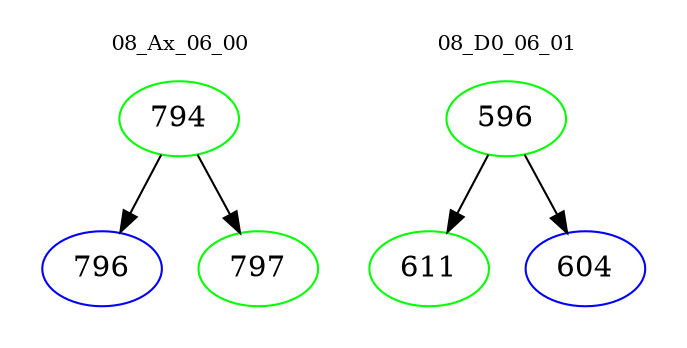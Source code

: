 digraph{
subgraph cluster_0 {
color = white
label = "08_Ax_06_00";
fontsize=10;
T0_794 [label="794", color="green"]
T0_794 -> T0_796 [color="black"]
T0_796 [label="796", color="blue"]
T0_794 -> T0_797 [color="black"]
T0_797 [label="797", color="green"]
}
subgraph cluster_1 {
color = white
label = "08_D0_06_01";
fontsize=10;
T1_596 [label="596", color="green"]
T1_596 -> T1_611 [color="black"]
T1_611 [label="611", color="green"]
T1_596 -> T1_604 [color="black"]
T1_604 [label="604", color="blue"]
}
}
